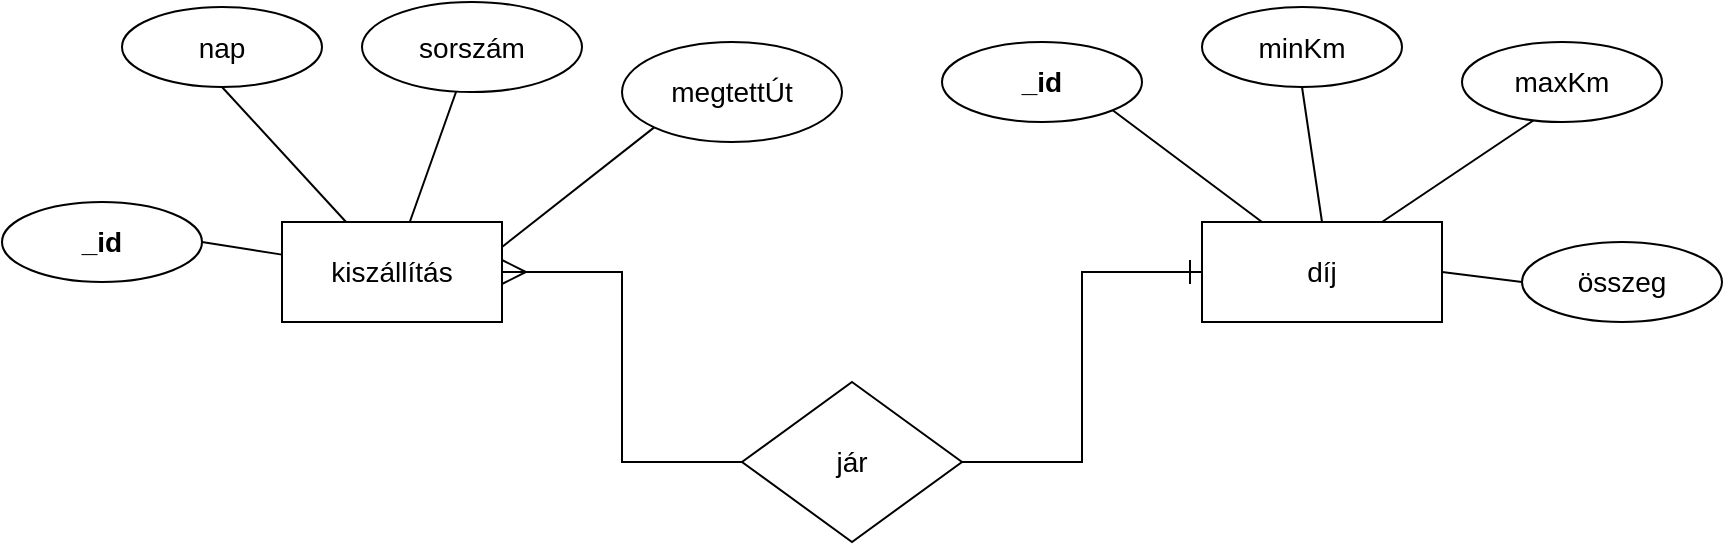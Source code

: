 <mxfile version="20.5.3" type="device"><diagram id="R2lEEEUBdFMjLlhIrx00" name="Page-1"><mxGraphModel dx="1422" dy="762" grid="1" gridSize="10" guides="1" tooltips="1" connect="1" arrows="1" fold="1" page="1" pageScale="1" pageWidth="850" pageHeight="1100" math="0" shadow="0" extFonts="Permanent Marker^https://fonts.googleapis.com/css?family=Permanent+Marker"><root><mxCell id="0"/><mxCell id="1" parent="0"/><mxCell id="Kp3X3O17dTrvOC4vKKKX-7" value="" style="edgeStyle=orthogonalEdgeStyle;rounded=0;orthogonalLoop=1;jettySize=auto;html=1;strokeColor=default;endArrow=none;endFill=0;entryX=0;entryY=0.5;entryDx=0;entryDy=0;startArrow=ERmany;startFill=0;endSize=11;startSize=10;" parent="1" source="Kp3X3O17dTrvOC4vKKKX-1" target="Kp3X3O17dTrvOC4vKKKX-6" edge="1"><mxGeometry relative="1" as="geometry"/></mxCell><mxCell id="Kp3X3O17dTrvOC4vKKKX-18" style="rounded=0;orthogonalLoop=1;jettySize=auto;html=1;entryX=0.5;entryY=1;entryDx=0;entryDy=0;strokeColor=default;fontSize=14;endArrow=none;endFill=0;" parent="1" source="Kp3X3O17dTrvOC4vKKKX-1" target="Kp3X3O17dTrvOC4vKKKX-2" edge="1"><mxGeometry relative="1" as="geometry"/></mxCell><mxCell id="Kp3X3O17dTrvOC4vKKKX-19" style="edgeStyle=none;rounded=0;orthogonalLoop=1;jettySize=auto;html=1;strokeColor=default;fontSize=14;endArrow=none;endFill=0;entryX=1;entryY=0.5;entryDx=0;entryDy=0;" parent="1" source="Kp3X3O17dTrvOC4vKKKX-1" target="Kp3X3O17dTrvOC4vKKKX-13" edge="1"><mxGeometry relative="1" as="geometry"><mxPoint x="130" y="220" as="targetPoint"/></mxGeometry></mxCell><mxCell id="Kp3X3O17dTrvOC4vKKKX-20" value="" style="edgeStyle=none;rounded=0;orthogonalLoop=1;jettySize=auto;html=1;strokeColor=default;fontSize=14;endArrow=none;endFill=0;" parent="1" source="Kp3X3O17dTrvOC4vKKKX-1" target="Kp3X3O17dTrvOC4vKKKX-3" edge="1"><mxGeometry relative="1" as="geometry"/></mxCell><mxCell id="Kp3X3O17dTrvOC4vKKKX-21" style="edgeStyle=none;rounded=0;orthogonalLoop=1;jettySize=auto;html=1;exitX=1;exitY=0.25;exitDx=0;exitDy=0;entryX=0;entryY=1;entryDx=0;entryDy=0;strokeColor=default;fontSize=14;endArrow=none;endFill=0;" parent="1" source="Kp3X3O17dTrvOC4vKKKX-1" target="Kp3X3O17dTrvOC4vKKKX-4" edge="1"><mxGeometry relative="1" as="geometry"/></mxCell><mxCell id="Kp3X3O17dTrvOC4vKKKX-1" value="&lt;font style=&quot;font-size: 14px;&quot;&gt;kiszállítás&lt;/font&gt;" style="rounded=0;whiteSpace=wrap;html=1;" parent="1" vertex="1"><mxGeometry x="170" y="140" width="110" height="50" as="geometry"/></mxCell><mxCell id="Kp3X3O17dTrvOC4vKKKX-2" value="&lt;font style=&quot;font-size: 14px;&quot;&gt;nap&lt;/font&gt;" style="ellipse;whiteSpace=wrap;html=1;" parent="1" vertex="1"><mxGeometry x="90" y="32.5" width="100" height="40" as="geometry"/></mxCell><mxCell id="Kp3X3O17dTrvOC4vKKKX-3" value="&lt;font style=&quot;font-size: 14px;&quot;&gt;sorszám&lt;/font&gt;" style="ellipse;whiteSpace=wrap;html=1;" parent="1" vertex="1"><mxGeometry x="210" y="30" width="110" height="45" as="geometry"/></mxCell><mxCell id="Kp3X3O17dTrvOC4vKKKX-4" value="&lt;font style=&quot;font-size: 14px;&quot;&gt;megtettÚt&lt;/font&gt;" style="ellipse;whiteSpace=wrap;html=1;" parent="1" vertex="1"><mxGeometry x="340" y="50" width="110" height="50" as="geometry"/></mxCell><mxCell id="Kp3X3O17dTrvOC4vKKKX-23" style="edgeStyle=none;rounded=0;orthogonalLoop=1;jettySize=auto;html=1;exitX=0.25;exitY=0;exitDx=0;exitDy=0;entryX=1;entryY=1;entryDx=0;entryDy=0;strokeColor=default;fontSize=14;endArrow=none;endFill=0;" parent="1" source="Kp3X3O17dTrvOC4vKKKX-5" target="Kp3X3O17dTrvOC4vKKKX-12" edge="1"><mxGeometry relative="1" as="geometry"/></mxCell><mxCell id="Kp3X3O17dTrvOC4vKKKX-24" style="edgeStyle=none;rounded=0;orthogonalLoop=1;jettySize=auto;html=1;exitX=0.5;exitY=0;exitDx=0;exitDy=0;entryX=0.5;entryY=1;entryDx=0;entryDy=0;strokeColor=default;fontSize=14;endArrow=none;endFill=0;" parent="1" source="Kp3X3O17dTrvOC4vKKKX-5" target="Kp3X3O17dTrvOC4vKKKX-10" edge="1"><mxGeometry relative="1" as="geometry"/></mxCell><mxCell id="Kp3X3O17dTrvOC4vKKKX-25" style="edgeStyle=none;rounded=0;orthogonalLoop=1;jettySize=auto;html=1;exitX=0.75;exitY=0;exitDx=0;exitDy=0;entryX=0.36;entryY=0.975;entryDx=0;entryDy=0;entryPerimeter=0;strokeColor=default;fontSize=14;endArrow=none;endFill=0;" parent="1" source="Kp3X3O17dTrvOC4vKKKX-5" target="Kp3X3O17dTrvOC4vKKKX-11" edge="1"><mxGeometry relative="1" as="geometry"/></mxCell><mxCell id="Kp3X3O17dTrvOC4vKKKX-26" style="edgeStyle=none;rounded=0;orthogonalLoop=1;jettySize=auto;html=1;exitX=1;exitY=0.5;exitDx=0;exitDy=0;entryX=0;entryY=0.5;entryDx=0;entryDy=0;strokeColor=default;fontSize=14;endArrow=none;endFill=0;" parent="1" source="Kp3X3O17dTrvOC4vKKKX-5" target="Kp3X3O17dTrvOC4vKKKX-15" edge="1"><mxGeometry relative="1" as="geometry"/></mxCell><mxCell id="Kp3X3O17dTrvOC4vKKKX-5" value="&lt;span style=&quot;font-size: 14px;&quot;&gt;díj&lt;/span&gt;" style="rounded=0;whiteSpace=wrap;html=1;" parent="1" vertex="1"><mxGeometry x="630" y="140" width="120" height="50" as="geometry"/></mxCell><mxCell id="Kp3X3O17dTrvOC4vKKKX-8" style="edgeStyle=orthogonalEdgeStyle;rounded=0;orthogonalLoop=1;jettySize=auto;html=1;endArrow=ERone;endFill=0;entryX=0;entryY=0.5;entryDx=0;entryDy=0;startArrow=none;startFill=0;startSize=10;endSize=10;" parent="1" source="Kp3X3O17dTrvOC4vKKKX-6" target="Kp3X3O17dTrvOC4vKKKX-5" edge="1"><mxGeometry relative="1" as="geometry"/></mxCell><mxCell id="Kp3X3O17dTrvOC4vKKKX-6" value="&lt;font style=&quot;font-size: 14px;&quot;&gt;jár&lt;/font&gt;" style="rhombus;whiteSpace=wrap;html=1;" parent="1" vertex="1"><mxGeometry x="400" y="220" width="110" height="80" as="geometry"/></mxCell><mxCell id="Kp3X3O17dTrvOC4vKKKX-10" value="&lt;font style=&quot;font-size: 14px;&quot;&gt;minKm&lt;/font&gt;" style="ellipse;whiteSpace=wrap;html=1;align=center;" parent="1" vertex="1"><mxGeometry x="630" y="32.5" width="100" height="40" as="geometry"/></mxCell><mxCell id="Kp3X3O17dTrvOC4vKKKX-11" value="&lt;font style=&quot;font-size: 14px;&quot;&gt;maxKm&lt;/font&gt;" style="ellipse;whiteSpace=wrap;html=1;align=center;" parent="1" vertex="1"><mxGeometry x="760" y="50" width="100" height="40" as="geometry"/></mxCell><mxCell id="Kp3X3O17dTrvOC4vKKKX-12" value="&lt;b&gt;&lt;font style=&quot;font-size: 14px;&quot;&gt;_id&lt;/font&gt;&lt;/b&gt;" style="ellipse;whiteSpace=wrap;html=1;align=center;" parent="1" vertex="1"><mxGeometry x="500" y="50" width="100" height="40" as="geometry"/></mxCell><mxCell id="Kp3X3O17dTrvOC4vKKKX-13" value="&lt;b&gt;&lt;font style=&quot;font-size: 14px;&quot;&gt;_id&lt;/font&gt;&lt;/b&gt;" style="ellipse;whiteSpace=wrap;html=1;align=center;" parent="1" vertex="1"><mxGeometry x="30" y="130" width="100" height="40" as="geometry"/></mxCell><mxCell id="Kp3X3O17dTrvOC4vKKKX-15" value="&lt;font style=&quot;font-size: 14px;&quot;&gt;összeg&lt;/font&gt;" style="ellipse;whiteSpace=wrap;html=1;align=center;" parent="1" vertex="1"><mxGeometry x="790" y="150" width="100" height="40" as="geometry"/></mxCell></root></mxGraphModel></diagram></mxfile>